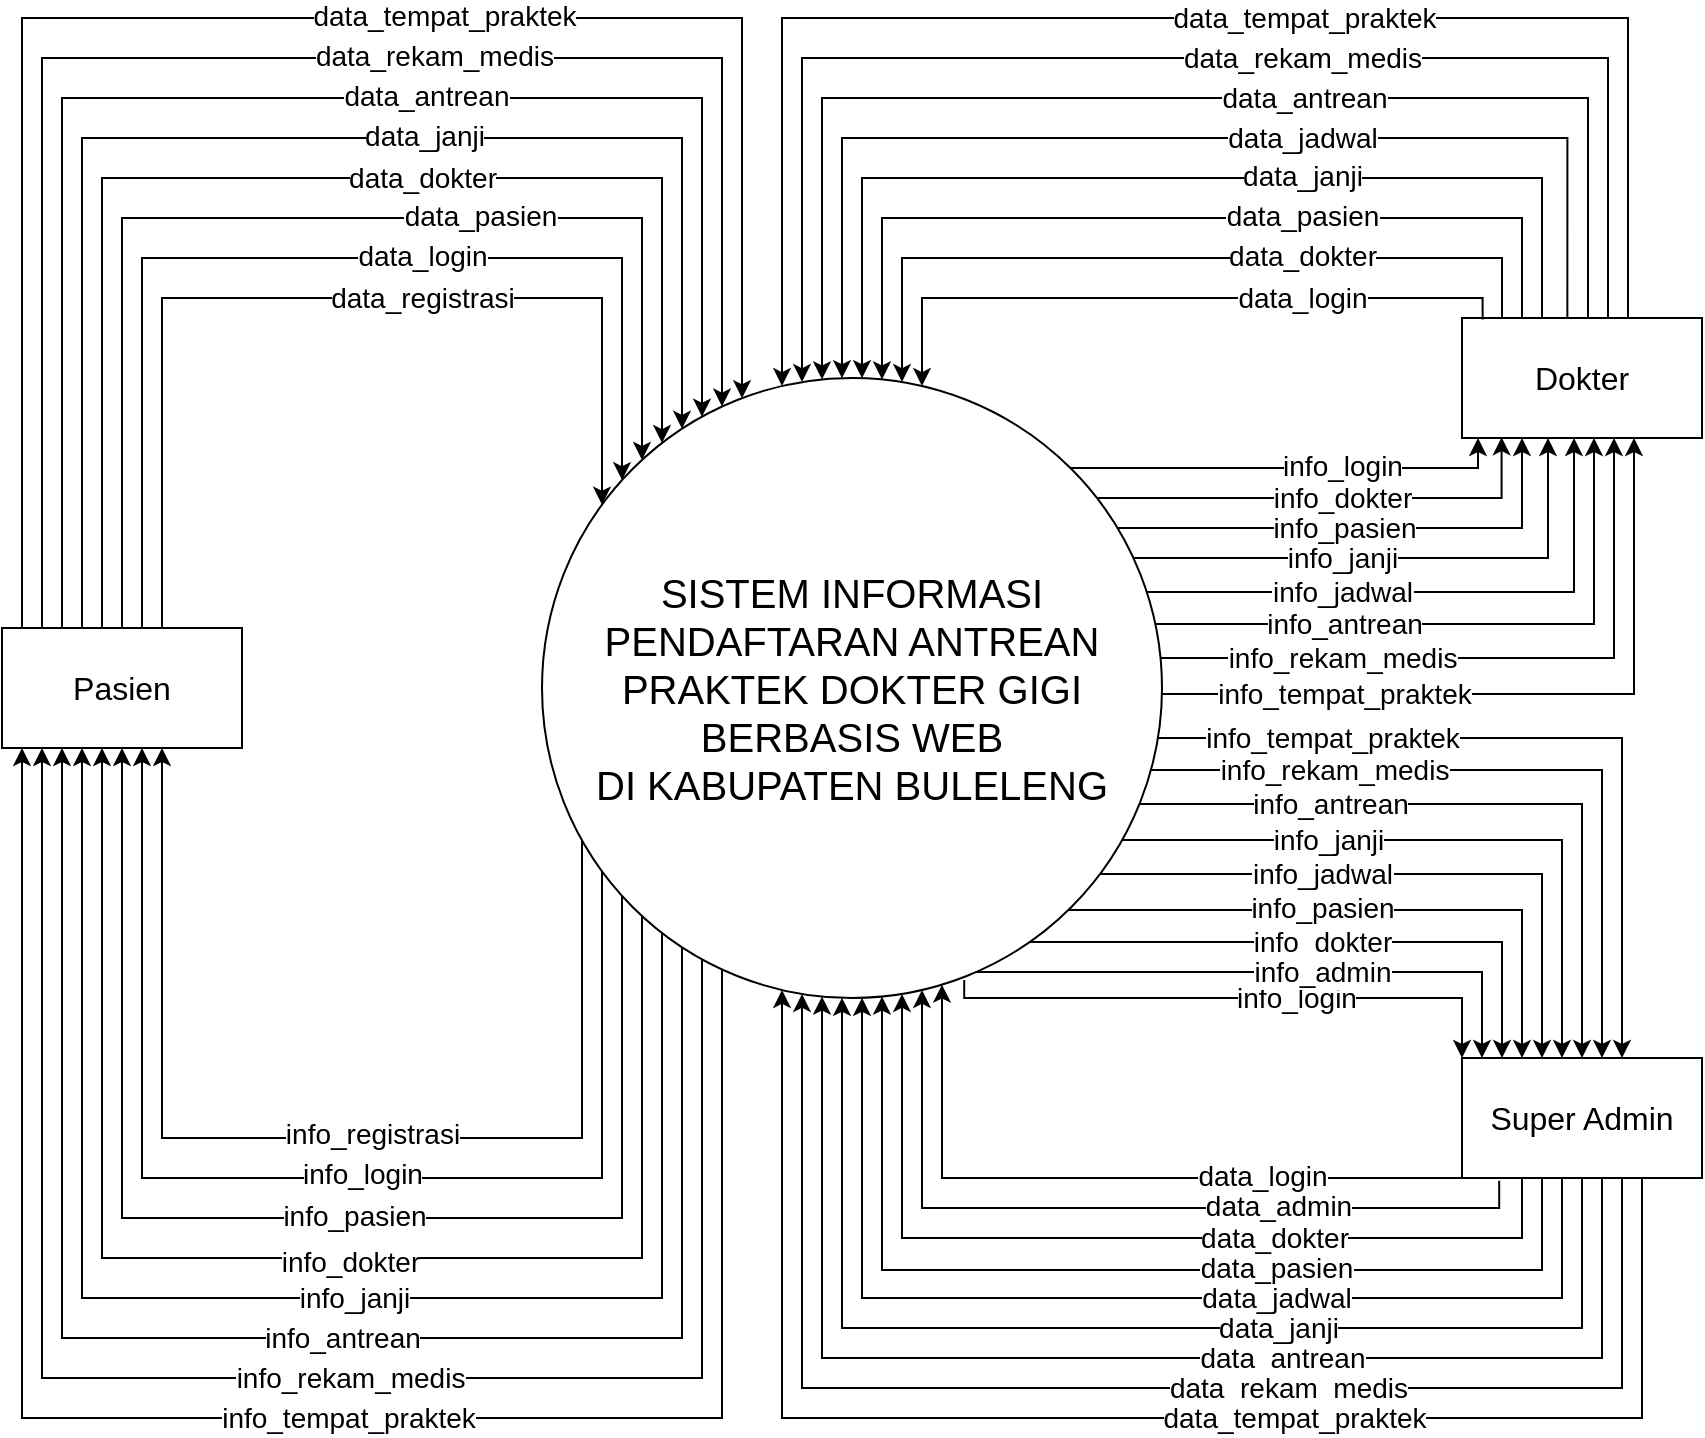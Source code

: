 <mxfile version="14.6.13" type="device"><diagram id="too7lpYD4TDmuvy8vyHl" name="Page-1"><mxGraphModel dx="852" dy="1594" grid="1" gridSize="10" guides="1" tooltips="1" connect="1" arrows="1" fold="1" page="1" pageScale="1" pageWidth="850" pageHeight="1100" math="0" shadow="0"><root><mxCell id="0"/><mxCell id="1" parent="0"/><mxCell id="2UpCv3KDYefmKh6Y0BrC-1" value="&lt;font face=&quot;arial mt, sans-serif&quot; style=&quot;font-size: 20px;&quot;&gt;SISTEM INFORMASI &lt;br style=&quot;font-size: 20px;&quot;&gt;PENDAFTARAN ANTREAN PRAKTEK DOKTER GIGI &lt;br style=&quot;font-size: 20px;&quot;&gt;BERBASIS WEB &lt;br style=&quot;font-size: 20px;&quot;&gt;DI KABUPATEN BULELENG&lt;/font&gt;" style="ellipse;html=1;aspect=fixed;whiteSpace=wrap;fontSize=20;" parent="1" vertex="1"><mxGeometry x="270" y="40" width="310" height="310" as="geometry"/></mxCell><mxCell id="2UpCv3KDYefmKh6Y0BrC-5" style="edgeStyle=orthogonalEdgeStyle;rounded=0;orthogonalLoop=1;jettySize=auto;html=1;fontSize=14;" parent="1" source="2UpCv3KDYefmKh6Y0BrC-2" target="2UpCv3KDYefmKh6Y0BrC-1" edge="1"><mxGeometry relative="1" as="geometry"><mxPoint x="120" y="186.33" as="sourcePoint"/><mxPoint x="321.47" y="186.0" as="targetPoint"/><Array as="points"><mxPoint x="80"/><mxPoint x="300"/></Array></mxGeometry></mxCell><mxCell id="8B7CNVuahrEA-iXrm5t3-3" value="data_registrasi" style="edgeLabel;html=1;align=center;verticalAlign=middle;resizable=0;points=[];fontSize=14;" parent="2UpCv3KDYefmKh6Y0BrC-5" vertex="1" connectable="0"><mxGeometry x="-0.124" y="-1" relative="1" as="geometry"><mxPoint x="81" y="-1" as="offset"/></mxGeometry></mxCell><mxCell id="ez2vjQf8F4nGK4N1cBZl-1" style="edgeStyle=orthogonalEdgeStyle;rounded=0;orthogonalLoop=1;jettySize=auto;html=1;exitX=0.79;exitY=0.015;exitDx=0;exitDy=0;exitPerimeter=0;fontSize=14;" parent="1" source="2UpCv3KDYefmKh6Y0BrC-2" target="2UpCv3KDYefmKh6Y0BrC-1" edge="1"><mxGeometry relative="1" as="geometry"><Array as="points"><mxPoint x="40" y="166"/><mxPoint x="40" y="-80"/><mxPoint x="340" y="-80"/></Array></mxGeometry></mxCell><mxCell id="ez2vjQf8F4nGK4N1cBZl-2" value="data_janji" style="edgeLabel;html=1;align=center;verticalAlign=middle;resizable=0;points=[];fontSize=14;" parent="ez2vjQf8F4nGK4N1cBZl-1" vertex="1" connectable="0"><mxGeometry x="0.238" y="2" relative="1" as="geometry"><mxPoint x="9" y="1" as="offset"/></mxGeometry></mxCell><mxCell id="2UpCv3KDYefmKh6Y0BrC-2" value="Pasien" style="rounded=0;whiteSpace=wrap;html=1;fontSize=16;" parent="1" vertex="1"><mxGeometry y="165" width="120" height="60" as="geometry"/></mxCell><mxCell id="ez2vjQf8F4nGK4N1cBZl-200" style="edgeStyle=orthogonalEdgeStyle;rounded=0;orthogonalLoop=1;jettySize=auto;html=1;exitX=0.25;exitY=0;exitDx=0;exitDy=0;" parent="1" source="2UpCv3KDYefmKh6Y0BrC-4" target="2UpCv3KDYefmKh6Y0BrC-1" edge="1"><mxGeometry relative="1" as="geometry"><Array as="points"><mxPoint x="760" y="-40"/><mxPoint x="440" y="-40"/></Array></mxGeometry></mxCell><mxCell id="ez2vjQf8F4nGK4N1cBZl-201" value="data_pasien" style="edgeLabel;html=1;align=center;verticalAlign=middle;resizable=0;points=[];fontSize=14;" parent="ez2vjQf8F4nGK4N1cBZl-200" vertex="1" connectable="0"><mxGeometry x="0.186" relative="1" as="geometry"><mxPoint x="107" y="-1" as="offset"/></mxGeometry></mxCell><mxCell id="2UpCv3KDYefmKh6Y0BrC-4" value="Dokter" style="rounded=0;whiteSpace=wrap;html=1;fontSize=16;" parent="1" vertex="1"><mxGeometry x="730" y="10" width="120" height="60" as="geometry"/></mxCell><mxCell id="8B7CNVuahrEA-iXrm5t3-4" style="edgeStyle=orthogonalEdgeStyle;rounded=0;orthogonalLoop=1;jettySize=auto;html=1;fontSize=14;" parent="1" source="2UpCv3KDYefmKh6Y0BrC-1" target="2UpCv3KDYefmKh6Y0BrC-2" edge="1"><mxGeometry relative="1" as="geometry"><mxPoint x="321.077" y="203" as="sourcePoint"/><mxPoint x="120" y="200" as="targetPoint"/><Array as="points"><mxPoint x="290" y="420"/><mxPoint x="80" y="420"/></Array></mxGeometry></mxCell><mxCell id="8B7CNVuahrEA-iXrm5t3-5" value="info_registrasi" style="edgeLabel;html=1;align=center;verticalAlign=middle;resizable=0;points=[];fontSize=14;" parent="8B7CNVuahrEA-iXrm5t3-4" vertex="1" connectable="0"><mxGeometry x="-0.124" y="-1" relative="1" as="geometry"><mxPoint x="-12" y="-1" as="offset"/></mxGeometry></mxCell><mxCell id="8B7CNVuahrEA-iXrm5t3-10" style="edgeStyle=orthogonalEdgeStyle;rounded=0;orthogonalLoop=1;jettySize=auto;html=1;fontSize=14;" parent="1" source="2UpCv3KDYefmKh6Y0BrC-2" target="2UpCv3KDYefmKh6Y0BrC-1" edge="1"><mxGeometry relative="1" as="geometry"><mxPoint x="120" y="170.33" as="sourcePoint"/><mxPoint x="321.47" y="170" as="targetPoint"/><Array as="points"><mxPoint x="60" y="-40"/><mxPoint x="320" y="-40"/></Array></mxGeometry></mxCell><mxCell id="8B7CNVuahrEA-iXrm5t3-11" value="data_pasien" style="edgeLabel;html=1;align=center;verticalAlign=middle;resizable=0;points=[];fontSize=14;" parent="8B7CNVuahrEA-iXrm5t3-10" vertex="1" connectable="0"><mxGeometry x="-0.124" y="-1" relative="1" as="geometry"><mxPoint x="127" y="-2" as="offset"/></mxGeometry></mxCell><mxCell id="8B7CNVuahrEA-iXrm5t3-12" style="edgeStyle=orthogonalEdgeStyle;rounded=0;orthogonalLoop=1;jettySize=auto;html=1;fontSize=14;" parent="1" source="2UpCv3KDYefmKh6Y0BrC-1" target="2UpCv3KDYefmKh6Y0BrC-2" edge="1"><mxGeometry relative="1" as="geometry"><mxPoint x="322.94" y="220.03" as="sourcePoint"/><mxPoint x="120.0" y="220" as="targetPoint"/><Array as="points"><mxPoint x="310" y="460"/><mxPoint x="60" y="460"/></Array></mxGeometry></mxCell><mxCell id="8B7CNVuahrEA-iXrm5t3-13" value="info_pasien" style="edgeLabel;html=1;align=center;verticalAlign=middle;resizable=0;points=[];fontSize=14;" parent="8B7CNVuahrEA-iXrm5t3-12" vertex="1" connectable="0"><mxGeometry x="-0.124" y="-1" relative="1" as="geometry"><mxPoint x="-12" as="offset"/></mxGeometry></mxCell><mxCell id="ez2vjQf8F4nGK4N1cBZl-3" style="edgeStyle=orthogonalEdgeStyle;rounded=0;orthogonalLoop=1;jettySize=auto;html=1;fontSize=14;" parent="1" source="2UpCv3KDYefmKh6Y0BrC-1" target="2UpCv3KDYefmKh6Y0BrC-2" edge="1"><mxGeometry relative="1" as="geometry"><mxPoint x="330.13" y="240.0" as="sourcePoint"/><mxPoint x="110.0" y="253.92" as="targetPoint"/><Array as="points"><mxPoint x="330" y="500"/><mxPoint x="40" y="500"/></Array></mxGeometry></mxCell><mxCell id="ez2vjQf8F4nGK4N1cBZl-4" value="info_janji" style="edgeLabel;html=1;align=center;verticalAlign=middle;resizable=0;points=[];fontSize=14;" parent="ez2vjQf8F4nGK4N1cBZl-3" vertex="1" connectable="0"><mxGeometry x="0.238" y="2" relative="1" as="geometry"><mxPoint x="126" y="-2" as="offset"/></mxGeometry></mxCell><mxCell id="ez2vjQf8F4nGK4N1cBZl-5" style="edgeStyle=orthogonalEdgeStyle;rounded=0;orthogonalLoop=1;jettySize=auto;html=1;" parent="1" source="2UpCv3KDYefmKh6Y0BrC-2" target="2UpCv3KDYefmKh6Y0BrC-1" edge="1"><mxGeometry relative="1" as="geometry"><mxPoint x="100.87" y="147.92" as="sourcePoint"/><mxPoint x="321.0" y="134.0" as="targetPoint"/><Array as="points"><mxPoint x="30" y="-100"/><mxPoint x="350" y="-100"/></Array></mxGeometry></mxCell><mxCell id="ez2vjQf8F4nGK4N1cBZl-6" value="data_antrean" style="edgeLabel;html=1;align=center;verticalAlign=middle;resizable=0;points=[];fontSize=14;" parent="ez2vjQf8F4nGK4N1cBZl-5" vertex="1" connectable="0"><mxGeometry x="0.238" y="2" relative="1" as="geometry"><mxPoint x="-14" y="1" as="offset"/></mxGeometry></mxCell><mxCell id="ez2vjQf8F4nGK4N1cBZl-7" style="edgeStyle=orthogonalEdgeStyle;rounded=0;orthogonalLoop=1;jettySize=auto;html=1;" parent="1" source="2UpCv3KDYefmKh6Y0BrC-2" target="2UpCv3KDYefmKh6Y0BrC-1" edge="1"><mxGeometry relative="1" as="geometry"><mxPoint x="90" y="167" as="sourcePoint"/><mxPoint x="329.53" y="115.0" as="targetPoint"/><Array as="points"><mxPoint x="20" y="-120"/><mxPoint x="360" y="-120"/></Array></mxGeometry></mxCell><mxCell id="ez2vjQf8F4nGK4N1cBZl-8" value="data_rekam_medis" style="edgeLabel;html=1;align=center;verticalAlign=middle;resizable=0;points=[];fontSize=14;" parent="ez2vjQf8F4nGK4N1cBZl-7" vertex="1" connectable="0"><mxGeometry x="0.238" y="2" relative="1" as="geometry"><mxPoint x="-14" y="1" as="offset"/></mxGeometry></mxCell><mxCell id="ez2vjQf8F4nGK4N1cBZl-15" style="edgeStyle=orthogonalEdgeStyle;rounded=0;orthogonalLoop=1;jettySize=auto;html=1;" parent="1" source="2UpCv3KDYefmKh6Y0BrC-1" target="2UpCv3KDYefmKh6Y0BrC-2" edge="1"><mxGeometry relative="1" as="geometry"><mxPoint x="340.13" y="250" as="sourcePoint"/><mxPoint x="120" y="235" as="targetPoint"/><Array as="points"><mxPoint x="340" y="520"/><mxPoint x="30" y="520"/></Array></mxGeometry></mxCell><mxCell id="ez2vjQf8F4nGK4N1cBZl-16" value="info_antrean" style="edgeLabel;html=1;align=center;verticalAlign=middle;resizable=0;points=[];fontSize=14;" parent="ez2vjQf8F4nGK4N1cBZl-15" vertex="1" connectable="0"><mxGeometry x="0.238" y="2" relative="1" as="geometry"><mxPoint x="130" y="-2" as="offset"/></mxGeometry></mxCell><mxCell id="ez2vjQf8F4nGK4N1cBZl-17" style="edgeStyle=orthogonalEdgeStyle;rounded=0;orthogonalLoop=1;jettySize=auto;html=1;" parent="1" source="2UpCv3KDYefmKh6Y0BrC-1" target="2UpCv3KDYefmKh6Y0BrC-2" edge="1"><mxGeometry relative="1" as="geometry"><mxPoint x="360" y="280" as="sourcePoint"/><mxPoint x="110.92" y="235.18" as="targetPoint"/><Array as="points"><mxPoint x="350" y="540"/><mxPoint x="20" y="540"/></Array></mxGeometry></mxCell><mxCell id="ez2vjQf8F4nGK4N1cBZl-18" value="info_rekam_medis" style="edgeLabel;html=1;align=center;verticalAlign=middle;resizable=0;points=[];fontSize=14;" parent="ez2vjQf8F4nGK4N1cBZl-17" vertex="1" connectable="0"><mxGeometry x="0.238" y="2" relative="1" as="geometry"><mxPoint x="143" y="-2" as="offset"/></mxGeometry></mxCell><mxCell id="ez2vjQf8F4nGK4N1cBZl-194" style="edgeStyle=orthogonalEdgeStyle;rounded=0;orthogonalLoop=1;jettySize=auto;html=1;exitX=0.439;exitY=-0.007;exitDx=0;exitDy=0;exitPerimeter=0;" parent="1" source="2UpCv3KDYefmKh6Y0BrC-4" target="2UpCv3KDYefmKh6Y0BrC-1" edge="1"><mxGeometry relative="1" as="geometry"><mxPoint x="731.47" y="170" as="sourcePoint"/><mxPoint x="366" y="120" as="targetPoint"/><Array as="points"><mxPoint x="783" y="-80"/><mxPoint x="420" y="-80"/></Array></mxGeometry></mxCell><mxCell id="ez2vjQf8F4nGK4N1cBZl-195" value="data_jadwal" style="edgeLabel;html=1;align=center;verticalAlign=middle;resizable=0;points=[];fontSize=14;" parent="ez2vjQf8F4nGK4N1cBZl-194" vertex="1" connectable="0"><mxGeometry x="-0.124" y="-1" relative="1" as="geometry"><mxPoint x="28" y="1" as="offset"/></mxGeometry></mxCell><mxCell id="ez2vjQf8F4nGK4N1cBZl-196" style="edgeStyle=orthogonalEdgeStyle;rounded=0;orthogonalLoop=1;jettySize=auto;html=1;" parent="1" source="2UpCv3KDYefmKh6Y0BrC-1" target="2UpCv3KDYefmKh6Y0BrC-4" edge="1"><mxGeometry relative="1" as="geometry"><mxPoint x="528.928" y="207.966" as="sourcePoint"/><mxPoint x="730" y="207.966" as="targetPoint"/><Array as="points"><mxPoint x="738" y="85"/></Array></mxGeometry></mxCell><mxCell id="ez2vjQf8F4nGK4N1cBZl-197" value="info_login" style="edgeLabel;html=1;align=center;verticalAlign=middle;resizable=0;points=[];fontSize=14;" parent="ez2vjQf8F4nGK4N1cBZl-196" vertex="1" connectable="0"><mxGeometry x="-0.124" y="-1" relative="1" as="geometry"><mxPoint x="40" y="-2" as="offset"/></mxGeometry></mxCell><mxCell id="ez2vjQf8F4nGK4N1cBZl-198" style="edgeStyle=orthogonalEdgeStyle;rounded=0;orthogonalLoop=1;jettySize=auto;html=1;" parent="1" source="2UpCv3KDYefmKh6Y0BrC-4" target="2UpCv3KDYefmKh6Y0BrC-1" edge="1"><mxGeometry relative="1" as="geometry"><mxPoint x="740" y="200" as="sourcePoint"/><mxPoint x="480" y="80" as="targetPoint"/><Array as="points"><mxPoint x="770" y="-60"/><mxPoint x="430" y="-60"/></Array></mxGeometry></mxCell><mxCell id="ez2vjQf8F4nGK4N1cBZl-199" value="data_janji" style="edgeLabel;html=1;align=center;verticalAlign=middle;resizable=0;points=[];fontSize=14;" parent="ez2vjQf8F4nGK4N1cBZl-198" vertex="1" connectable="0"><mxGeometry x="-0.124" y="-1" relative="1" as="geometry"><mxPoint x="33" as="offset"/></mxGeometry></mxCell><mxCell id="ez2vjQf8F4nGK4N1cBZl-204" style="edgeStyle=orthogonalEdgeStyle;rounded=0;orthogonalLoop=1;jettySize=auto;html=1;" parent="1" source="2UpCv3KDYefmKh6Y0BrC-4" target="2UpCv3KDYefmKh6Y0BrC-1" edge="1"><mxGeometry relative="1" as="geometry"><mxPoint x="749.96" y="176.02" as="sourcePoint"/><mxPoint x="530" y="70" as="targetPoint"/><Array as="points"><mxPoint x="750" y="-20"/><mxPoint x="450" y="-20"/></Array></mxGeometry></mxCell><mxCell id="ez2vjQf8F4nGK4N1cBZl-205" value="data_dokter" style="edgeLabel;html=1;align=center;verticalAlign=middle;resizable=0;points=[];fontSize=14;" parent="ez2vjQf8F4nGK4N1cBZl-204" vertex="1" connectable="0"><mxGeometry x="0.186" relative="1" as="geometry"><mxPoint x="102" y="-1" as="offset"/></mxGeometry></mxCell><mxCell id="ez2vjQf8F4nGK4N1cBZl-212" style="edgeStyle=orthogonalEdgeStyle;rounded=0;orthogonalLoop=1;jettySize=auto;html=1;" parent="1" source="2UpCv3KDYefmKh6Y0BrC-1" target="2UpCv3KDYefmKh6Y0BrC-4" edge="1"><mxGeometry relative="1" as="geometry"><mxPoint x="526.98" y="240" as="sourcePoint"/><mxPoint x="730" y="250" as="targetPoint"/><Array as="points"><mxPoint x="773" y="130"/></Array></mxGeometry></mxCell><mxCell id="ez2vjQf8F4nGK4N1cBZl-213" value="info_janji" style="edgeLabel;html=1;align=center;verticalAlign=middle;resizable=0;points=[];fontSize=14;" parent="ez2vjQf8F4nGK4N1cBZl-212" vertex="1" connectable="0"><mxGeometry x="-0.124" y="-1" relative="1" as="geometry"><mxPoint x="-13" y="-1" as="offset"/></mxGeometry></mxCell><mxCell id="ez2vjQf8F4nGK4N1cBZl-214" style="edgeStyle=orthogonalEdgeStyle;rounded=0;orthogonalLoop=1;jettySize=auto;html=1;" parent="1" source="2UpCv3KDYefmKh6Y0BrC-1" target="2UpCv3KDYefmKh6Y0BrC-4" edge="1"><mxGeometry relative="1" as="geometry"><mxPoint x="519.998" y="264.52" as="sourcePoint"/><mxPoint x="740.09" y="250.0" as="targetPoint"/><Array as="points"><mxPoint x="760" y="115"/></Array></mxGeometry></mxCell><mxCell id="ez2vjQf8F4nGK4N1cBZl-215" value="info_pasien" style="edgeLabel;html=1;align=center;verticalAlign=middle;resizable=0;points=[];fontSize=14;" parent="ez2vjQf8F4nGK4N1cBZl-214" vertex="1" connectable="0"><mxGeometry x="-0.124" y="-1" relative="1" as="geometry"><mxPoint x="4" y="-1" as="offset"/></mxGeometry></mxCell><mxCell id="Jkv6oLCGqcFNBOwjfKR9-1" style="edgeStyle=orthogonalEdgeStyle;rounded=0;orthogonalLoop=1;jettySize=auto;html=1;" parent="1" source="2UpCv3KDYefmKh6Y0BrC-1" target="2UpCv3KDYefmKh6Y0BrC-4" edge="1"><mxGeometry relative="1" as="geometry"><mxPoint x="517.462" y="270" as="sourcePoint"/><mxPoint x="760" y="235" as="targetPoint"/><Array as="points"><mxPoint x="786" y="147"/></Array></mxGeometry></mxCell><mxCell id="Jkv6oLCGqcFNBOwjfKR9-2" value="info_jadwal" style="edgeLabel;html=1;align=center;verticalAlign=middle;resizable=0;points=[];fontSize=14;" parent="Jkv6oLCGqcFNBOwjfKR9-1" vertex="1" connectable="0"><mxGeometry x="-0.124" y="-1" relative="1" as="geometry"><mxPoint x="-30" y="-1" as="offset"/></mxGeometry></mxCell><mxCell id="1p_SBEeNOxiwwlKb9nsc-1" style="edgeStyle=orthogonalEdgeStyle;rounded=0;orthogonalLoop=1;jettySize=auto;html=1;exitX=0.086;exitY=0.013;exitDx=0;exitDy=0;exitPerimeter=0;" parent="1" source="2UpCv3KDYefmKh6Y0BrC-4" target="2UpCv3KDYefmKh6Y0BrC-1" edge="1"><mxGeometry relative="1" as="geometry"><mxPoint x="730.81" y="194.5" as="sourcePoint"/><mxPoint x="530.002" y="194.5" as="targetPoint"/><Array as="points"><mxPoint x="740"/><mxPoint x="460"/></Array></mxGeometry></mxCell><mxCell id="1p_SBEeNOxiwwlKb9nsc-2" value="data_login" style="edgeLabel;html=1;align=center;verticalAlign=middle;resizable=0;points=[];fontSize=14;" parent="1p_SBEeNOxiwwlKb9nsc-1" vertex="1" connectable="0"><mxGeometry x="-0.124" y="-1" relative="1" as="geometry"><mxPoint x="46" y="1" as="offset"/></mxGeometry></mxCell><mxCell id="1p_SBEeNOxiwwlKb9nsc-3" style="edgeStyle=orthogonalEdgeStyle;rounded=0;orthogonalLoop=1;jettySize=auto;html=1;entryX=0.165;entryY=0.993;entryDx=0;entryDy=0;entryPerimeter=0;" parent="1" source="2UpCv3KDYefmKh6Y0BrC-1" target="2UpCv3KDYefmKh6Y0BrC-4" edge="1"><mxGeometry relative="1" as="geometry"><mxPoint x="529.998" y="224.306" as="sourcePoint"/><mxPoint x="731.07" y="224.306" as="targetPoint"/><Array as="points"><mxPoint x="750" y="100"/></Array></mxGeometry></mxCell><mxCell id="1p_SBEeNOxiwwlKb9nsc-4" value="info_dokter" style="edgeLabel;html=1;align=center;verticalAlign=middle;resizable=0;points=[];fontSize=14;" parent="1p_SBEeNOxiwwlKb9nsc-3" vertex="1" connectable="0"><mxGeometry x="-0.124" y="-1" relative="1" as="geometry"><mxPoint x="20" y="-1" as="offset"/></mxGeometry></mxCell><mxCell id="1p_SBEeNOxiwwlKb9nsc-5" style="edgeStyle=orthogonalEdgeStyle;rounded=0;orthogonalLoop=1;jettySize=auto;html=1;fontSize=14;" parent="1" source="2UpCv3KDYefmKh6Y0BrC-2" target="2UpCv3KDYefmKh6Y0BrC-1" edge="1"><mxGeometry relative="1" as="geometry"><mxPoint x="120" y="165.02" as="sourcePoint"/><mxPoint x="321.83" y="165.003" as="targetPoint"/><Array as="points"><mxPoint x="50" y="-60"/><mxPoint x="330" y="-60"/></Array></mxGeometry></mxCell><mxCell id="1p_SBEeNOxiwwlKb9nsc-6" value="data_dokter" style="edgeLabel;html=1;align=center;verticalAlign=middle;resizable=0;points=[];fontSize=14;" parent="1p_SBEeNOxiwwlKb9nsc-5" vertex="1" connectable="0"><mxGeometry x="-0.124" y="-1" relative="1" as="geometry"><mxPoint x="106" y="-1" as="offset"/></mxGeometry></mxCell><mxCell id="1p_SBEeNOxiwwlKb9nsc-7" style="edgeStyle=orthogonalEdgeStyle;rounded=0;orthogonalLoop=1;jettySize=auto;html=1;fontSize=14;" parent="1" source="2UpCv3KDYefmKh6Y0BrC-1" target="2UpCv3KDYefmKh6Y0BrC-2" edge="1"><mxGeometry relative="1" as="geometry"><mxPoint x="321.922" y="225" as="sourcePoint"/><mxPoint x="120" y="225" as="targetPoint"/><Array as="points"><mxPoint x="320" y="480"/><mxPoint x="50" y="480"/></Array></mxGeometry></mxCell><mxCell id="1p_SBEeNOxiwwlKb9nsc-8" value="info_dokter" style="edgeLabel;html=1;align=center;verticalAlign=middle;resizable=0;points=[];fontSize=14;" parent="1p_SBEeNOxiwwlKb9nsc-7" vertex="1" connectable="0"><mxGeometry x="-0.124" y="-1" relative="1" as="geometry"><mxPoint x="-12" y="3" as="offset"/></mxGeometry></mxCell><mxCell id="1TDgXvTtRIA15YZ5c_DS-4" value="Super Admin" style="rounded=0;whiteSpace=wrap;html=1;fontSize=16;" parent="1" vertex="1"><mxGeometry x="730" y="380" width="120" height="60" as="geometry"/></mxCell><mxCell id="1TDgXvTtRIA15YZ5c_DS-7" style="edgeStyle=orthogonalEdgeStyle;rounded=0;orthogonalLoop=1;jettySize=auto;html=1;" parent="1" source="1TDgXvTtRIA15YZ5c_DS-4" target="2UpCv3KDYefmKh6Y0BrC-1" edge="1"><mxGeometry relative="1" as="geometry"><mxPoint x="740.32" y="400.78" as="sourcePoint"/><mxPoint x="425" y="480" as="targetPoint"/><Array as="points"><mxPoint x="800" y="530"/><mxPoint x="410" y="530"/></Array></mxGeometry></mxCell><mxCell id="1TDgXvTtRIA15YZ5c_DS-8" value="data_antrean" style="edgeLabel;html=1;align=center;verticalAlign=middle;resizable=0;points=[];fontSize=14;" parent="1TDgXvTtRIA15YZ5c_DS-7" vertex="1" connectable="0"><mxGeometry x="-0.124" y="-1" relative="1" as="geometry"><mxPoint x="39" y="1" as="offset"/></mxGeometry></mxCell><mxCell id="1TDgXvTtRIA15YZ5c_DS-15" style="edgeStyle=orthogonalEdgeStyle;rounded=0;orthogonalLoop=1;jettySize=auto;html=1;" parent="1" source="1TDgXvTtRIA15YZ5c_DS-4" target="2UpCv3KDYefmKh6Y0BrC-1" edge="1"><mxGeometry relative="1" as="geometry"><mxPoint x="810" y="460" as="sourcePoint"/><mxPoint x="435" y="310" as="targetPoint"/><Array as="points"><mxPoint x="810" y="545"/><mxPoint x="400" y="545"/></Array></mxGeometry></mxCell><mxCell id="1TDgXvTtRIA15YZ5c_DS-16" value="data_rekam_medis" style="edgeLabel;html=1;align=center;verticalAlign=middle;resizable=0;points=[];fontSize=14;" parent="1TDgXvTtRIA15YZ5c_DS-15" vertex="1" connectable="0"><mxGeometry x="-0.124" y="-1" relative="1" as="geometry"><mxPoint x="40" y="1" as="offset"/></mxGeometry></mxCell><mxCell id="1TDgXvTtRIA15YZ5c_DS-17" style="edgeStyle=orthogonalEdgeStyle;rounded=0;orthogonalLoop=1;jettySize=auto;html=1;" parent="1" source="1TDgXvTtRIA15YZ5c_DS-4" target="2UpCv3KDYefmKh6Y0BrC-1" edge="1"><mxGeometry relative="1" as="geometry"><mxPoint x="780" y="470" as="sourcePoint"/><mxPoint x="412.74" y="307.9" as="targetPoint"/><Array as="points"><mxPoint x="790" y="515"/><mxPoint x="420" y="515"/></Array></mxGeometry></mxCell><mxCell id="1TDgXvTtRIA15YZ5c_DS-18" value="data_janji" style="edgeLabel;html=1;align=center;verticalAlign=middle;resizable=0;points=[];fontSize=14;" parent="1TDgXvTtRIA15YZ5c_DS-17" vertex="1" connectable="0"><mxGeometry x="-0.124" y="-1" relative="1" as="geometry"><mxPoint x="40" y="1" as="offset"/></mxGeometry></mxCell><mxCell id="1TDgXvTtRIA15YZ5c_DS-19" style="edgeStyle=orthogonalEdgeStyle;rounded=0;orthogonalLoop=1;jettySize=auto;html=1;" parent="1" source="1TDgXvTtRIA15YZ5c_DS-4" target="2UpCv3KDYefmKh6Y0BrC-1" edge="1"><mxGeometry relative="1" as="geometry"><mxPoint x="770" y="470" as="sourcePoint"/><mxPoint x="420" y="308.923" as="targetPoint"/><Array as="points"><mxPoint x="780" y="500"/><mxPoint x="430" y="500"/></Array></mxGeometry></mxCell><mxCell id="1TDgXvTtRIA15YZ5c_DS-20" value="data_jadwal" style="edgeLabel;html=1;align=center;verticalAlign=middle;resizable=0;points=[];fontSize=14;" parent="1TDgXvTtRIA15YZ5c_DS-19" vertex="1" connectable="0"><mxGeometry x="-0.124" y="-1" relative="1" as="geometry"><mxPoint x="42" y="1" as="offset"/></mxGeometry></mxCell><mxCell id="1TDgXvTtRIA15YZ5c_DS-21" style="edgeStyle=orthogonalEdgeStyle;rounded=0;orthogonalLoop=1;jettySize=auto;html=1;" parent="1" source="1TDgXvTtRIA15YZ5c_DS-4" target="2UpCv3KDYefmKh6Y0BrC-1" edge="1"><mxGeometry relative="1" as="geometry"><mxPoint x="761" y="471.38" as="sourcePoint"/><mxPoint x="433.059" y="309.982" as="targetPoint"/><Array as="points"><mxPoint x="770" y="486"/><mxPoint x="440" y="486"/></Array></mxGeometry></mxCell><mxCell id="1TDgXvTtRIA15YZ5c_DS-22" value="data_pasien" style="edgeLabel;html=1;align=center;verticalAlign=middle;resizable=0;points=[];fontSize=14;" parent="1TDgXvTtRIA15YZ5c_DS-21" vertex="1" connectable="0"><mxGeometry x="-0.124" y="-1" relative="1" as="geometry"><mxPoint x="45" as="offset"/></mxGeometry></mxCell><mxCell id="1TDgXvTtRIA15YZ5c_DS-24" style="edgeStyle=orthogonalEdgeStyle;rounded=0;orthogonalLoop=1;jettySize=auto;html=1;exitX=0.25;exitY=1;exitDx=0;exitDy=0;" parent="1" source="1TDgXvTtRIA15YZ5c_DS-4" target="2UpCv3KDYefmKh6Y0BrC-1" edge="1"><mxGeometry relative="1" as="geometry"><mxPoint x="750" y="470" as="sourcePoint"/><mxPoint x="448" y="309.192" as="targetPoint"/><Array as="points"><mxPoint x="760" y="470"/><mxPoint x="450" y="470"/></Array></mxGeometry></mxCell><mxCell id="1TDgXvTtRIA15YZ5c_DS-25" value="data_dokter" style="edgeLabel;html=1;align=center;verticalAlign=middle;resizable=0;points=[];fontSize=14;" parent="1TDgXvTtRIA15YZ5c_DS-24" vertex="1" connectable="0"><mxGeometry x="-0.124" y="-1" relative="1" as="geometry"><mxPoint x="48" y="1" as="offset"/></mxGeometry></mxCell><mxCell id="1TDgXvTtRIA15YZ5c_DS-26" style="edgeStyle=orthogonalEdgeStyle;rounded=0;orthogonalLoop=1;jettySize=auto;html=1;exitX=0.155;exitY=1.023;exitDx=0;exitDy=0;exitPerimeter=0;" parent="1" source="1TDgXvTtRIA15YZ5c_DS-4" target="2UpCv3KDYefmKh6Y0BrC-1" edge="1"><mxGeometry relative="1" as="geometry"><mxPoint x="770" y="450" as="sourcePoint"/><mxPoint x="463.059" y="306.182" as="targetPoint"/><Array as="points"><mxPoint x="749" y="455"/><mxPoint x="460" y="455"/></Array></mxGeometry></mxCell><mxCell id="1TDgXvTtRIA15YZ5c_DS-27" value="data_admin" style="edgeLabel;html=1;align=center;verticalAlign=middle;resizable=0;points=[];fontSize=14;" parent="1TDgXvTtRIA15YZ5c_DS-26" vertex="1" connectable="0"><mxGeometry x="-0.124" y="-1" relative="1" as="geometry"><mxPoint x="56" as="offset"/></mxGeometry></mxCell><mxCell id="1TDgXvTtRIA15YZ5c_DS-29" style="edgeStyle=orthogonalEdgeStyle;rounded=0;orthogonalLoop=1;jettySize=auto;html=1;exitX=0.681;exitY=0.971;exitDx=0;exitDy=0;exitPerimeter=0;" parent="1" source="2UpCv3KDYefmKh6Y0BrC-1" target="1TDgXvTtRIA15YZ5c_DS-4" edge="1"><mxGeometry relative="1" as="geometry"><mxPoint x="509.246" y="130.754" as="sourcePoint"/><mxPoint x="748" y="80" as="targetPoint"/><Array as="points"><mxPoint x="481" y="350"/><mxPoint x="730" y="350"/></Array></mxGeometry></mxCell><mxCell id="1TDgXvTtRIA15YZ5c_DS-30" value="info_login" style="edgeLabel;html=1;align=center;verticalAlign=middle;resizable=0;points=[];fontSize=14;" parent="1TDgXvTtRIA15YZ5c_DS-29" vertex="1" connectable="0"><mxGeometry x="-0.124" y="-1" relative="1" as="geometry"><mxPoint x="49" y="-1" as="offset"/></mxGeometry></mxCell><mxCell id="1TDgXvTtRIA15YZ5c_DS-31" style="edgeStyle=orthogonalEdgeStyle;rounded=0;orthogonalLoop=1;jettySize=auto;html=1;" parent="1" source="2UpCv3KDYefmKh6Y0BrC-1" target="1TDgXvTtRIA15YZ5c_DS-4" edge="1"><mxGeometry relative="1" as="geometry"><mxPoint x="480.997" y="275" as="sourcePoint"/><mxPoint x="756.61" y="366.18" as="targetPoint"/><Array as="points"><mxPoint x="750" y="322"/></Array></mxGeometry></mxCell><mxCell id="1TDgXvTtRIA15YZ5c_DS-32" value="info_dokter" style="edgeLabel;html=1;align=center;verticalAlign=middle;resizable=0;points=[];fontSize=14;" parent="1TDgXvTtRIA15YZ5c_DS-31" vertex="1" connectable="0"><mxGeometry x="-0.124" y="-1" relative="1" as="geometry"><mxPoint x="17" y="-1" as="offset"/></mxGeometry></mxCell><mxCell id="1TDgXvTtRIA15YZ5c_DS-33" style="edgeStyle=orthogonalEdgeStyle;rounded=0;orthogonalLoop=1;jettySize=auto;html=1;" parent="1" source="2UpCv3KDYefmKh6Y0BrC-1" target="1TDgXvTtRIA15YZ5c_DS-4" edge="1"><mxGeometry relative="1" as="geometry"><mxPoint x="503.007" y="285" as="sourcePoint"/><mxPoint x="770" y="390" as="targetPoint"/><Array as="points"><mxPoint x="760" y="306"/></Array></mxGeometry></mxCell><mxCell id="1TDgXvTtRIA15YZ5c_DS-34" value="info_pasien" style="edgeLabel;html=1;align=center;verticalAlign=middle;resizable=0;points=[];fontSize=14;" parent="1TDgXvTtRIA15YZ5c_DS-33" vertex="1" connectable="0"><mxGeometry x="-0.124" y="-1" relative="1" as="geometry"><mxPoint x="-5" y="-2" as="offset"/></mxGeometry></mxCell><mxCell id="1TDgXvTtRIA15YZ5c_DS-35" style="edgeStyle=orthogonalEdgeStyle;rounded=0;orthogonalLoop=1;jettySize=auto;html=1;" parent="1" source="2UpCv3KDYefmKh6Y0BrC-1" target="1TDgXvTtRIA15YZ5c_DS-4" edge="1"><mxGeometry relative="1" as="geometry"><mxPoint x="509.996" y="249.999" as="sourcePoint"/><mxPoint x="772.58" y="369.94" as="targetPoint"/><Array as="points"><mxPoint x="770" y="288"/></Array></mxGeometry></mxCell><mxCell id="1TDgXvTtRIA15YZ5c_DS-36" value="info_jadwal" style="edgeLabel;html=1;align=center;verticalAlign=middle;resizable=0;points=[];fontSize=14;" parent="1TDgXvTtRIA15YZ5c_DS-35" vertex="1" connectable="0"><mxGeometry x="-0.124" y="-1" relative="1" as="geometry"><mxPoint x="-26" y="-1" as="offset"/></mxGeometry></mxCell><mxCell id="1TDgXvTtRIA15YZ5c_DS-37" style="edgeStyle=orthogonalEdgeStyle;rounded=0;orthogonalLoop=1;jettySize=auto;html=1;" parent="1" source="2UpCv3KDYefmKh6Y0BrC-1" target="1TDgXvTtRIA15YZ5c_DS-4" edge="1"><mxGeometry relative="1" as="geometry"><mxPoint x="526.75" y="256.059" as="sourcePoint"/><mxPoint x="792.68" y="390.18" as="targetPoint"/><Array as="points"><mxPoint x="780" y="271"/></Array></mxGeometry></mxCell><mxCell id="1TDgXvTtRIA15YZ5c_DS-38" value="info_janji" style="edgeLabel;html=1;align=center;verticalAlign=middle;resizable=0;points=[];fontSize=14;" parent="1TDgXvTtRIA15YZ5c_DS-37" vertex="1" connectable="0"><mxGeometry x="-0.124" y="-1" relative="1" as="geometry"><mxPoint x="-41" y="-1" as="offset"/></mxGeometry></mxCell><mxCell id="1TDgXvTtRIA15YZ5c_DS-39" style="edgeStyle=orthogonalEdgeStyle;rounded=0;orthogonalLoop=1;jettySize=auto;html=1;" parent="1" source="2UpCv3KDYefmKh6Y0BrC-1" target="1TDgXvTtRIA15YZ5c_DS-4" edge="1"><mxGeometry relative="1" as="geometry"><mxPoint x="533.243" y="242.059" as="sourcePoint"/><mxPoint x="803.059" y="390" as="targetPoint"/><Array as="points"><mxPoint x="790" y="253"/></Array></mxGeometry></mxCell><mxCell id="1TDgXvTtRIA15YZ5c_DS-40" value="info_antrean" style="edgeLabel;html=1;align=center;verticalAlign=middle;resizable=0;points=[];fontSize=14;" parent="1TDgXvTtRIA15YZ5c_DS-39" vertex="1" connectable="0"><mxGeometry x="-0.124" y="-1" relative="1" as="geometry"><mxPoint x="-57" y="-1" as="offset"/></mxGeometry></mxCell><mxCell id="1TDgXvTtRIA15YZ5c_DS-41" style="edgeStyle=orthogonalEdgeStyle;rounded=0;orthogonalLoop=1;jettySize=auto;html=1;" parent="1" source="2UpCv3KDYefmKh6Y0BrC-1" target="1TDgXvTtRIA15YZ5c_DS-4" edge="1"><mxGeometry relative="1" as="geometry"><mxPoint x="536.22" y="230.2" as="sourcePoint"/><mxPoint x="813.059" y="390" as="targetPoint"/><Array as="points"><mxPoint x="800" y="236"/></Array></mxGeometry></mxCell><mxCell id="1TDgXvTtRIA15YZ5c_DS-42" value="info_rekam_medis" style="edgeLabel;html=1;align=center;verticalAlign=middle;resizable=0;points=[];fontSize=14;" parent="1TDgXvTtRIA15YZ5c_DS-41" vertex="1" connectable="0"><mxGeometry x="-0.124" y="-1" relative="1" as="geometry"><mxPoint x="-71" y="-1" as="offset"/></mxGeometry></mxCell><mxCell id="1TDgXvTtRIA15YZ5c_DS-47" style="edgeStyle=orthogonalEdgeStyle;rounded=0;orthogonalLoop=1;jettySize=auto;html=1;" parent="1" source="2UpCv3KDYefmKh6Y0BrC-1" edge="1"><mxGeometry relative="1" as="geometry"><mxPoint x="538.932" y="190.059" as="sourcePoint"/><mxPoint x="796" y="70" as="targetPoint"/><Array as="points"><mxPoint x="796" y="163"/></Array></mxGeometry></mxCell><mxCell id="1TDgXvTtRIA15YZ5c_DS-48" value="info_antrean" style="edgeLabel;html=1;align=center;verticalAlign=middle;resizable=0;points=[];fontSize=14;" parent="1TDgXvTtRIA15YZ5c_DS-47" vertex="1" connectable="0"><mxGeometry x="-0.124" y="-1" relative="1" as="geometry"><mxPoint x="-43" y="-1" as="offset"/></mxGeometry></mxCell><mxCell id="1TDgXvTtRIA15YZ5c_DS-51" style="edgeStyle=orthogonalEdgeStyle;rounded=0;orthogonalLoop=1;jettySize=auto;html=1;" parent="1" source="2UpCv3KDYefmKh6Y0BrC-4" target="2UpCv3KDYefmKh6Y0BrC-1" edge="1"><mxGeometry relative="1" as="geometry"><mxPoint x="792.68" y="19.58" as="sourcePoint"/><mxPoint x="385.65" y="113.65" as="targetPoint"/><Array as="points"><mxPoint x="793" y="-100"/><mxPoint x="410" y="-100"/></Array></mxGeometry></mxCell><mxCell id="1TDgXvTtRIA15YZ5c_DS-52" value="data_antrean" style="edgeLabel;html=1;align=center;verticalAlign=middle;resizable=0;points=[];fontSize=14;" parent="1TDgXvTtRIA15YZ5c_DS-51" vertex="1" connectable="0"><mxGeometry x="-0.124" y="-1" relative="1" as="geometry"><mxPoint x="25" y="1" as="offset"/></mxGeometry></mxCell><mxCell id="1TDgXvTtRIA15YZ5c_DS-53" style="edgeStyle=orthogonalEdgeStyle;rounded=0;orthogonalLoop=1;jettySize=auto;html=1;fontSize=14;" parent="1" source="2UpCv3KDYefmKh6Y0BrC-2" target="2UpCv3KDYefmKh6Y0BrC-1" edge="1"><mxGeometry relative="1" as="geometry"><mxPoint x="120.42" y="175.074" as="sourcePoint"/><mxPoint x="320.0" y="175.0" as="targetPoint"/><Array as="points"><mxPoint x="70" y="-20"/><mxPoint x="310" y="-20"/></Array></mxGeometry></mxCell><mxCell id="1TDgXvTtRIA15YZ5c_DS-54" value="data_login" style="edgeLabel;html=1;align=center;verticalAlign=middle;resizable=0;points=[];fontSize=14;" parent="1TDgXvTtRIA15YZ5c_DS-53" vertex="1" connectable="0"><mxGeometry x="-0.124" y="-1" relative="1" as="geometry"><mxPoint x="90" y="-2" as="offset"/></mxGeometry></mxCell><mxCell id="1TDgXvTtRIA15YZ5c_DS-55" style="edgeStyle=orthogonalEdgeStyle;rounded=0;orthogonalLoop=1;jettySize=auto;html=1;fontSize=14;" parent="1" source="2UpCv3KDYefmKh6Y0BrC-1" target="2UpCv3KDYefmKh6Y0BrC-2" edge="1"><mxGeometry relative="1" as="geometry"><mxPoint x="320.389" y="218.004" as="sourcePoint"/><mxPoint x="120" y="218.004" as="targetPoint"/><Array as="points"><mxPoint x="300" y="440"/><mxPoint x="70" y="440"/></Array></mxGeometry></mxCell><mxCell id="1TDgXvTtRIA15YZ5c_DS-56" value="info_login" style="edgeLabel;html=1;align=center;verticalAlign=middle;resizable=0;points=[];fontSize=14;" parent="1TDgXvTtRIA15YZ5c_DS-55" vertex="1" connectable="0"><mxGeometry x="-0.124" y="-1" relative="1" as="geometry"><mxPoint x="-12" y="-1" as="offset"/></mxGeometry></mxCell><mxCell id="w8jVos-nMzCDiFjj0-tD-1" style="edgeStyle=orthogonalEdgeStyle;rounded=0;orthogonalLoop=1;jettySize=auto;html=1;" parent="1" source="1TDgXvTtRIA15YZ5c_DS-4" target="2UpCv3KDYefmKh6Y0BrC-1" edge="1"><mxGeometry relative="1" as="geometry"><mxPoint x="820" y="450" as="sourcePoint"/><mxPoint x="398" y="303.265" as="targetPoint"/><Array as="points"><mxPoint x="820" y="560"/><mxPoint x="390" y="560"/></Array></mxGeometry></mxCell><mxCell id="w8jVos-nMzCDiFjj0-tD-2" value="data_tempat_praktek" style="edgeLabel;html=1;align=center;verticalAlign=middle;resizable=0;points=[];fontSize=14;" parent="w8jVos-nMzCDiFjj0-tD-1" vertex="1" connectable="0"><mxGeometry x="-0.124" y="-1" relative="1" as="geometry"><mxPoint x="40" y="1" as="offset"/></mxGeometry></mxCell><mxCell id="w8jVos-nMzCDiFjj0-tD-3" style="edgeStyle=orthogonalEdgeStyle;rounded=0;orthogonalLoop=1;jettySize=auto;html=1;" parent="1" source="2UpCv3KDYefmKh6Y0BrC-1" target="1TDgXvTtRIA15YZ5c_DS-4" edge="1"><mxGeometry relative="1" as="geometry"><mxPoint x="537.45" y="228" as="sourcePoint"/><mxPoint x="810" y="390" as="targetPoint"/><Array as="points"><mxPoint x="810" y="220"/></Array></mxGeometry></mxCell><mxCell id="w8jVos-nMzCDiFjj0-tD-4" value="info_tempat_praktek" style="edgeLabel;html=1;align=center;verticalAlign=middle;resizable=0;points=[];fontSize=14;" parent="w8jVos-nMzCDiFjj0-tD-3" vertex="1" connectable="0"><mxGeometry x="-0.124" y="-1" relative="1" as="geometry"><mxPoint x="-85" y="-1" as="offset"/></mxGeometry></mxCell><mxCell id="w8jVos-nMzCDiFjj0-tD-5" style="edgeStyle=orthogonalEdgeStyle;rounded=0;orthogonalLoop=1;jettySize=auto;html=1;" parent="1" source="2UpCv3KDYefmKh6Y0BrC-4" target="2UpCv3KDYefmKh6Y0BrC-1" edge="1"><mxGeometry relative="1" as="geometry"><mxPoint x="803" y="20" as="sourcePoint"/><mxPoint x="420" y="101.077" as="targetPoint"/><Array as="points"><mxPoint x="803" y="-120"/><mxPoint x="400" y="-120"/></Array></mxGeometry></mxCell><mxCell id="w8jVos-nMzCDiFjj0-tD-6" value="data_rekam_medis" style="edgeLabel;html=1;align=center;verticalAlign=middle;resizable=0;points=[];fontSize=14;" parent="w8jVos-nMzCDiFjj0-tD-5" vertex="1" connectable="0"><mxGeometry x="-0.124" y="-1" relative="1" as="geometry"><mxPoint x="21" y="1" as="offset"/></mxGeometry></mxCell><mxCell id="w8jVos-nMzCDiFjj0-tD-7" style="edgeStyle=orthogonalEdgeStyle;rounded=0;orthogonalLoop=1;jettySize=auto;html=1;" parent="1" source="2UpCv3KDYefmKh6Y0BrC-1" target="2UpCv3KDYefmKh6Y0BrC-4" edge="1"><mxGeometry relative="1" as="geometry"><mxPoint x="535.916" y="176" as="sourcePoint"/><mxPoint x="806" y="80" as="targetPoint"/><Array as="points"><mxPoint x="806" y="180"/></Array></mxGeometry></mxCell><mxCell id="w8jVos-nMzCDiFjj0-tD-8" value="info_rekam_medis" style="edgeLabel;html=1;align=center;verticalAlign=middle;resizable=0;points=[];fontSize=14;" parent="w8jVos-nMzCDiFjj0-tD-7" vertex="1" connectable="0"><mxGeometry x="-0.124" y="-1" relative="1" as="geometry"><mxPoint x="-57" y="-1" as="offset"/></mxGeometry></mxCell><mxCell id="w8jVos-nMzCDiFjj0-tD-9" style="edgeStyle=orthogonalEdgeStyle;rounded=0;orthogonalLoop=1;jettySize=auto;html=1;" parent="1" source="2UpCv3KDYefmKh6Y0BrC-4" target="2UpCv3KDYefmKh6Y0BrC-1" edge="1"><mxGeometry relative="1" as="geometry"><mxPoint x="813" y="20" as="sourcePoint"/><mxPoint x="410" y="103.02" as="targetPoint"/><Array as="points"><mxPoint x="813" y="-140"/><mxPoint x="390" y="-140"/></Array></mxGeometry></mxCell><mxCell id="w8jVos-nMzCDiFjj0-tD-10" value="data_tempat_praktek" style="edgeLabel;html=1;align=center;verticalAlign=middle;resizable=0;points=[];fontSize=14;" parent="w8jVos-nMzCDiFjj0-tD-9" vertex="1" connectable="0"><mxGeometry x="-0.124" y="-1" relative="1" as="geometry"><mxPoint x="19" y="1" as="offset"/></mxGeometry></mxCell><mxCell id="w8jVos-nMzCDiFjj0-tD-11" style="edgeStyle=orthogonalEdgeStyle;rounded=0;orthogonalLoop=1;jettySize=auto;html=1;" parent="1" source="2UpCv3KDYefmKh6Y0BrC-1" target="2UpCv3KDYefmKh6Y0BrC-4" edge="1"><mxGeometry relative="1" as="geometry"><mxPoint x="538.923" y="190" as="sourcePoint"/><mxPoint x="816" y="80" as="targetPoint"/><Array as="points"><mxPoint x="816" y="198"/></Array></mxGeometry></mxCell><mxCell id="w8jVos-nMzCDiFjj0-tD-12" value="info_tempat_praktek" style="edgeLabel;html=1;align=center;verticalAlign=middle;resizable=0;points=[];fontSize=14;" parent="w8jVos-nMzCDiFjj0-tD-11" vertex="1" connectable="0"><mxGeometry x="-0.124" y="-1" relative="1" as="geometry"><mxPoint x="-69" y="-1" as="offset"/></mxGeometry></mxCell><mxCell id="w8jVos-nMzCDiFjj0-tD-13" style="edgeStyle=orthogonalEdgeStyle;rounded=0;orthogonalLoop=1;jettySize=auto;html=1;" parent="1" source="2UpCv3KDYefmKh6Y0BrC-1" target="2UpCv3KDYefmKh6Y0BrC-2" edge="1"><mxGeometry relative="1" as="geometry"><mxPoint x="367.59" y="286.27" as="sourcePoint"/><mxPoint x="89.56" y="234.52" as="targetPoint"/><Array as="points"><mxPoint x="360" y="560"/><mxPoint x="10" y="560"/></Array></mxGeometry></mxCell><mxCell id="w8jVos-nMzCDiFjj0-tD-14" value="info_tempat_praktek" style="edgeLabel;html=1;align=center;verticalAlign=middle;resizable=0;points=[];fontSize=14;" parent="w8jVos-nMzCDiFjj0-tD-13" vertex="1" connectable="0"><mxGeometry x="0.238" y="2" relative="1" as="geometry"><mxPoint x="151" y="-2" as="offset"/></mxGeometry></mxCell><mxCell id="w8jVos-nMzCDiFjj0-tD-15" style="edgeStyle=orthogonalEdgeStyle;rounded=0;orthogonalLoop=1;jettySize=auto;html=1;" parent="1" source="2UpCv3KDYefmKh6Y0BrC-2" target="2UpCv3KDYefmKh6Y0BrC-1" edge="1"><mxGeometry relative="1" as="geometry"><mxPoint x="88.0" y="155" as="sourcePoint"/><mxPoint x="367.59" y="106.25" as="targetPoint"/><Array as="points"><mxPoint x="10" y="-140"/><mxPoint x="370" y="-140"/></Array></mxGeometry></mxCell><mxCell id="w8jVos-nMzCDiFjj0-tD-16" value="data_tempat_praktek" style="edgeLabel;html=1;align=center;verticalAlign=middle;resizable=0;points=[];fontSize=14;" parent="w8jVos-nMzCDiFjj0-tD-15" vertex="1" connectable="0"><mxGeometry x="0.238" y="2" relative="1" as="geometry"><mxPoint x="-14" y="1" as="offset"/></mxGeometry></mxCell><mxCell id="aEK1n49YWvgPD-0pui9l-1" style="edgeStyle=orthogonalEdgeStyle;rounded=0;orthogonalLoop=1;jettySize=auto;html=1;" edge="1" parent="1" source="2UpCv3KDYefmKh6Y0BrC-1" target="1TDgXvTtRIA15YZ5c_DS-4"><mxGeometry relative="1" as="geometry"><mxPoint x="491.11" y="351.01" as="sourcePoint"/><mxPoint x="740" y="390" as="targetPoint"/><Array as="points"><mxPoint x="740" y="337"/></Array></mxGeometry></mxCell><mxCell id="aEK1n49YWvgPD-0pui9l-2" value="info_admin" style="edgeLabel;html=1;align=center;verticalAlign=middle;resizable=0;points=[];fontSize=14;" vertex="1" connectable="0" parent="aEK1n49YWvgPD-0pui9l-1"><mxGeometry x="-0.124" y="-1" relative="1" as="geometry"><mxPoint x="43" y="-1" as="offset"/></mxGeometry></mxCell><mxCell id="aEK1n49YWvgPD-0pui9l-3" style="edgeStyle=orthogonalEdgeStyle;rounded=0;orthogonalLoop=1;jettySize=auto;html=1;" edge="1" parent="1" source="1TDgXvTtRIA15YZ5c_DS-4" target="2UpCv3KDYefmKh6Y0BrC-1"><mxGeometry relative="1" as="geometry"><mxPoint x="758.6" y="451.38" as="sourcePoint"/><mxPoint x="470" y="355.997" as="targetPoint"/><Array as="points"><mxPoint x="470" y="440"/></Array></mxGeometry></mxCell><mxCell id="aEK1n49YWvgPD-0pui9l-4" value="data_login" style="edgeLabel;html=1;align=center;verticalAlign=middle;resizable=0;points=[];fontSize=14;" vertex="1" connectable="0" parent="aEK1n49YWvgPD-0pui9l-3"><mxGeometry x="-0.124" y="-1" relative="1" as="geometry"><mxPoint x="56" as="offset"/></mxGeometry></mxCell></root></mxGraphModel></diagram></mxfile>